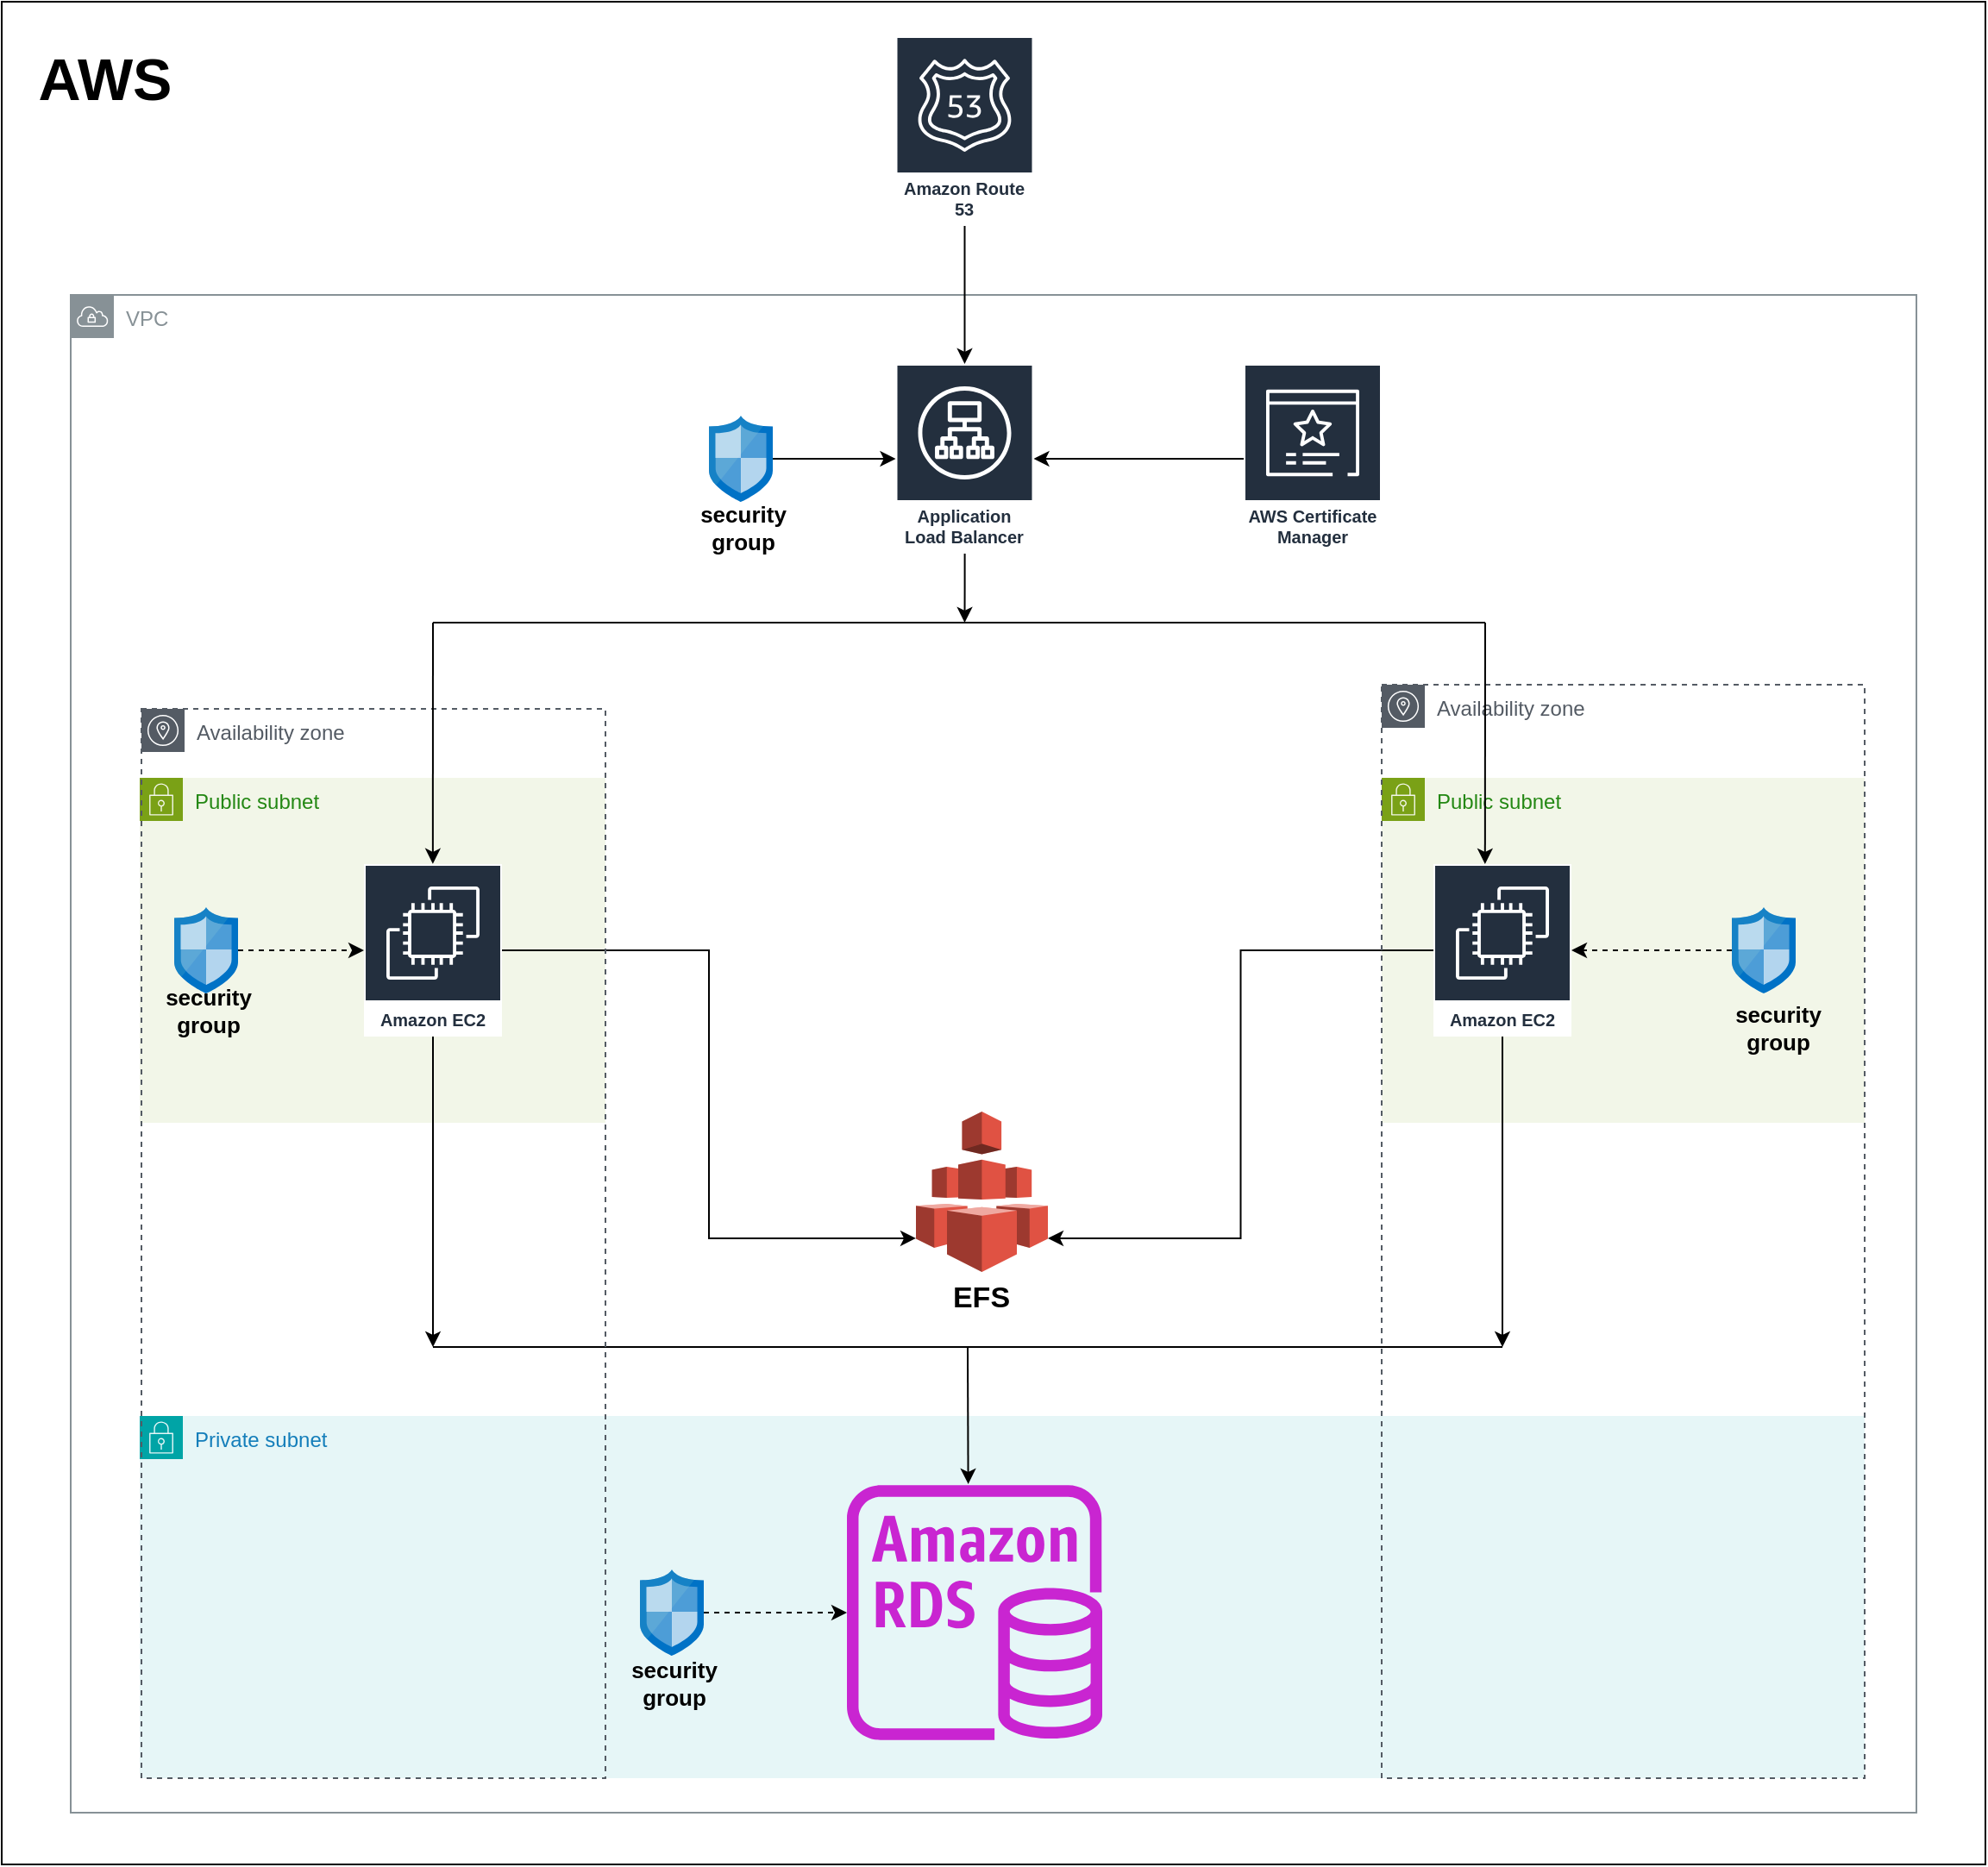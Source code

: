 <mxfile version="25.0.3">
  <diagram name="Page-1" id="exHbjJb1eUm2i2H5MIh6">
    <mxGraphModel dx="1909" dy="1695" grid="1" gridSize="10" guides="1" tooltips="1" connect="1" arrows="1" fold="1" page="1" pageScale="1" pageWidth="850" pageHeight="1100" math="0" shadow="0">
      <root>
        <mxCell id="0" />
        <mxCell id="1" parent="0" />
        <mxCell id="hLEPmnF3xuwa2py_abNP-1" value="" style="rounded=0;whiteSpace=wrap;html=1;" vertex="1" parent="1">
          <mxGeometry x="-190" y="-290" width="1150" height="1080" as="geometry" />
        </mxCell>
        <mxCell id="hLEPmnF3xuwa2py_abNP-2" value="VPC" style="sketch=0;outlineConnect=0;gradientColor=none;html=1;whiteSpace=wrap;fontSize=12;fontStyle=0;shape=mxgraph.aws4.group;grIcon=mxgraph.aws4.group_vpc;strokeColor=#879196;fillColor=none;verticalAlign=top;align=left;spacingLeft=30;fontColor=#879196;dashed=0;" vertex="1" parent="1">
          <mxGeometry x="-150" y="-120" width="1070" height="880" as="geometry" />
        </mxCell>
        <mxCell id="hLEPmnF3xuwa2py_abNP-3" value="Public subnet" style="points=[[0,0],[0.25,0],[0.5,0],[0.75,0],[1,0],[1,0.25],[1,0.5],[1,0.75],[1,1],[0.75,1],[0.5,1],[0.25,1],[0,1],[0,0.75],[0,0.5],[0,0.25]];outlineConnect=0;gradientColor=none;html=1;whiteSpace=wrap;fontSize=12;fontStyle=0;container=1;pointerEvents=0;collapsible=0;recursiveResize=0;shape=mxgraph.aws4.group;grIcon=mxgraph.aws4.group_security_group;grStroke=0;strokeColor=#7AA116;fillColor=#F2F6E8;verticalAlign=top;align=left;spacingLeft=30;fontColor=#248814;dashed=0;" vertex="1" parent="1">
          <mxGeometry x="-110" y="160" width="270" height="200" as="geometry" />
        </mxCell>
        <mxCell id="hLEPmnF3xuwa2py_abNP-23" style="edgeStyle=orthogonalEdgeStyle;rounded=0;orthogonalLoop=1;jettySize=auto;html=1;" edge="1" parent="hLEPmnF3xuwa2py_abNP-3" source="hLEPmnF3xuwa2py_abNP-10">
          <mxGeometry relative="1" as="geometry">
            <mxPoint x="170" y="330" as="targetPoint" />
          </mxGeometry>
        </mxCell>
        <mxCell id="hLEPmnF3xuwa2py_abNP-10" value="Amazon EC2" style="sketch=0;outlineConnect=0;fontColor=#232F3E;gradientColor=none;strokeColor=#ffffff;fillColor=#232F3E;dashed=0;verticalLabelPosition=middle;verticalAlign=bottom;align=center;html=1;whiteSpace=wrap;fontSize=10;fontStyle=1;spacing=3;shape=mxgraph.aws4.productIcon;prIcon=mxgraph.aws4.ec2;" vertex="1" parent="hLEPmnF3xuwa2py_abNP-3">
          <mxGeometry x="130" y="50" width="80" height="100" as="geometry" />
        </mxCell>
        <mxCell id="hLEPmnF3xuwa2py_abNP-26" style="edgeStyle=orthogonalEdgeStyle;rounded=0;orthogonalLoop=1;jettySize=auto;html=1;dashed=1;" edge="1" parent="hLEPmnF3xuwa2py_abNP-3" source="hLEPmnF3xuwa2py_abNP-12" target="hLEPmnF3xuwa2py_abNP-10">
          <mxGeometry relative="1" as="geometry" />
        </mxCell>
        <mxCell id="hLEPmnF3xuwa2py_abNP-12" value="" style="image;sketch=0;aspect=fixed;html=1;points=[];align=center;fontSize=12;image=img/lib/mscae/Network_Security_Groups_Classic.svg;" vertex="1" parent="hLEPmnF3xuwa2py_abNP-3">
          <mxGeometry x="20" y="75" width="37" height="50" as="geometry" />
        </mxCell>
        <mxCell id="hLEPmnF3xuwa2py_abNP-5" value="Public subnet" style="points=[[0,0],[0.25,0],[0.5,0],[0.75,0],[1,0],[1,0.25],[1,0.5],[1,0.75],[1,1],[0.75,1],[0.5,1],[0.25,1],[0,1],[0,0.75],[0,0.5],[0,0.25]];outlineConnect=0;gradientColor=none;html=1;whiteSpace=wrap;fontSize=12;fontStyle=0;container=1;pointerEvents=0;collapsible=0;recursiveResize=0;shape=mxgraph.aws4.group;grIcon=mxgraph.aws4.group_security_group;grStroke=0;strokeColor=#7AA116;fillColor=#F2F6E8;verticalAlign=top;align=left;spacingLeft=30;fontColor=#248814;dashed=0;" vertex="1" parent="1">
          <mxGeometry x="610" y="160" width="280" height="200" as="geometry" />
        </mxCell>
        <mxCell id="hLEPmnF3xuwa2py_abNP-13" value="" style="image;sketch=0;aspect=fixed;html=1;points=[];align=center;fontSize=12;image=img/lib/mscae/Network_Security_Groups_Classic.svg;" vertex="1" parent="hLEPmnF3xuwa2py_abNP-5">
          <mxGeometry x="203" y="75" width="37" height="50" as="geometry" />
        </mxCell>
        <mxCell id="hLEPmnF3xuwa2py_abNP-6" value="Private subnet" style="points=[[0,0],[0.25,0],[0.5,0],[0.75,0],[1,0],[1,0.25],[1,0.5],[1,0.75],[1,1],[0.75,1],[0.5,1],[0.25,1],[0,1],[0,0.75],[0,0.5],[0,0.25]];outlineConnect=0;gradientColor=none;html=1;whiteSpace=wrap;fontSize=12;fontStyle=0;container=1;pointerEvents=0;collapsible=0;recursiveResize=0;shape=mxgraph.aws4.group;grIcon=mxgraph.aws4.group_security_group;grStroke=0;strokeColor=#00A4A6;fillColor=#E6F6F7;verticalAlign=top;align=left;spacingLeft=30;fontColor=#147EBA;dashed=0;" vertex="1" parent="1">
          <mxGeometry x="-110" y="530" width="1000" height="210" as="geometry" />
        </mxCell>
        <mxCell id="hLEPmnF3xuwa2py_abNP-9" value="" style="sketch=0;outlineConnect=0;fontColor=#232F3E;gradientColor=none;fillColor=#C925D1;strokeColor=none;dashed=0;verticalLabelPosition=bottom;verticalAlign=top;align=center;html=1;fontSize=12;fontStyle=0;aspect=fixed;pointerEvents=1;shape=mxgraph.aws4.rds_instance;" vertex="1" parent="hLEPmnF3xuwa2py_abNP-6">
          <mxGeometry x="410" y="40" width="148" height="148" as="geometry" />
        </mxCell>
        <mxCell id="hLEPmnF3xuwa2py_abNP-30" style="edgeStyle=orthogonalEdgeStyle;rounded=0;orthogonalLoop=1;jettySize=auto;html=1;dashed=1;" edge="1" parent="hLEPmnF3xuwa2py_abNP-6" source="hLEPmnF3xuwa2py_abNP-14" target="hLEPmnF3xuwa2py_abNP-9">
          <mxGeometry relative="1" as="geometry" />
        </mxCell>
        <mxCell id="hLEPmnF3xuwa2py_abNP-14" value="" style="image;sketch=0;aspect=fixed;html=1;points=[];align=center;fontSize=12;image=img/lib/mscae/Network_Security_Groups_Classic.svg;" vertex="1" parent="hLEPmnF3xuwa2py_abNP-6">
          <mxGeometry x="290" y="89" width="37" height="50" as="geometry" />
        </mxCell>
        <mxCell id="hLEPmnF3xuwa2py_abNP-24" style="edgeStyle=orthogonalEdgeStyle;rounded=0;orthogonalLoop=1;jettySize=auto;html=1;" edge="1" parent="1" source="hLEPmnF3xuwa2py_abNP-11">
          <mxGeometry relative="1" as="geometry">
            <mxPoint x="680" y="490" as="targetPoint" />
          </mxGeometry>
        </mxCell>
        <mxCell id="hLEPmnF3xuwa2py_abNP-11" value="Amazon EC2" style="sketch=0;outlineConnect=0;fontColor=#232F3E;gradientColor=none;strokeColor=#ffffff;fillColor=#232F3E;dashed=0;verticalLabelPosition=middle;verticalAlign=bottom;align=center;html=1;whiteSpace=wrap;fontSize=10;fontStyle=1;spacing=3;shape=mxgraph.aws4.productIcon;prIcon=mxgraph.aws4.ec2;" vertex="1" parent="1">
          <mxGeometry x="640" y="210" width="80" height="100" as="geometry" />
        </mxCell>
        <mxCell id="hLEPmnF3xuwa2py_abNP-17" value="" style="outlineConnect=0;dashed=0;verticalLabelPosition=bottom;verticalAlign=top;align=center;html=1;shape=mxgraph.aws3.efs;fillColor=#E05243;gradientColor=none;" vertex="1" parent="1">
          <mxGeometry x="340" y="353.5" width="76.5" height="93" as="geometry" />
        </mxCell>
        <mxCell id="hLEPmnF3xuwa2py_abNP-18" value="&lt;font style=&quot;font-size: 17px;&quot;&gt;&lt;b&gt;EFS&lt;/b&gt;&lt;/font&gt;" style="text;html=1;align=center;verticalAlign=middle;whiteSpace=wrap;rounded=0;" vertex="1" parent="1">
          <mxGeometry x="348.25" y="446.5" width="60" height="30" as="geometry" />
        </mxCell>
        <mxCell id="hLEPmnF3xuwa2py_abNP-20" style="edgeStyle=orthogonalEdgeStyle;rounded=0;orthogonalLoop=1;jettySize=auto;html=1;entryX=0;entryY=0.79;entryDx=0;entryDy=0;entryPerimeter=0;" edge="1" parent="1" source="hLEPmnF3xuwa2py_abNP-10" target="hLEPmnF3xuwa2py_abNP-17">
          <mxGeometry relative="1" as="geometry" />
        </mxCell>
        <mxCell id="hLEPmnF3xuwa2py_abNP-21" style="edgeStyle=orthogonalEdgeStyle;rounded=0;orthogonalLoop=1;jettySize=auto;html=1;entryX=1;entryY=0.79;entryDx=0;entryDy=0;entryPerimeter=0;" edge="1" parent="1" source="hLEPmnF3xuwa2py_abNP-11" target="hLEPmnF3xuwa2py_abNP-17">
          <mxGeometry relative="1" as="geometry" />
        </mxCell>
        <mxCell id="hLEPmnF3xuwa2py_abNP-22" value="" style="endArrow=none;html=1;rounded=0;" edge="1" parent="1">
          <mxGeometry width="50" height="50" relative="1" as="geometry">
            <mxPoint x="680" y="490" as="sourcePoint" />
            <mxPoint x="60" y="490" as="targetPoint" />
          </mxGeometry>
        </mxCell>
        <mxCell id="hLEPmnF3xuwa2py_abNP-25" value="" style="endArrow=classic;html=1;rounded=0;entryX=0.475;entryY=-0.005;entryDx=0;entryDy=0;entryPerimeter=0;" edge="1" parent="1" target="hLEPmnF3xuwa2py_abNP-9">
          <mxGeometry width="50" height="50" relative="1" as="geometry">
            <mxPoint x="370" y="490" as="sourcePoint" />
            <mxPoint x="420" y="440" as="targetPoint" />
          </mxGeometry>
        </mxCell>
        <mxCell id="hLEPmnF3xuwa2py_abNP-27" style="edgeStyle=orthogonalEdgeStyle;rounded=0;orthogonalLoop=1;jettySize=auto;html=1;dashed=1;" edge="1" parent="1" source="hLEPmnF3xuwa2py_abNP-13" target="hLEPmnF3xuwa2py_abNP-11">
          <mxGeometry relative="1" as="geometry" />
        </mxCell>
        <mxCell id="hLEPmnF3xuwa2py_abNP-28" value="Availability zone" style="sketch=0;outlineConnect=0;gradientColor=none;html=1;whiteSpace=wrap;fontSize=12;fontStyle=0;shape=mxgraph.aws4.group;grIcon=mxgraph.aws4.group_availability_zone;strokeColor=#545B64;fillColor=none;verticalAlign=top;align=left;spacingLeft=30;fontColor=#545B64;dashed=1;" vertex="1" parent="1">
          <mxGeometry x="-109" y="120" width="269" height="620" as="geometry" />
        </mxCell>
        <mxCell id="hLEPmnF3xuwa2py_abNP-29" value="Availability zone" style="sketch=0;outlineConnect=0;gradientColor=none;html=1;whiteSpace=wrap;fontSize=12;fontStyle=0;shape=mxgraph.aws4.group;grIcon=mxgraph.aws4.group_availability_zone;strokeColor=#545B64;fillColor=none;verticalAlign=top;align=left;spacingLeft=30;fontColor=#545B64;dashed=1;" vertex="1" parent="1">
          <mxGeometry x="610" y="106" width="280" height="634" as="geometry" />
        </mxCell>
        <mxCell id="hLEPmnF3xuwa2py_abNP-35" style="edgeStyle=orthogonalEdgeStyle;rounded=0;orthogonalLoop=1;jettySize=auto;html=1;" edge="1" parent="1" source="hLEPmnF3xuwa2py_abNP-31">
          <mxGeometry relative="1" as="geometry">
            <mxPoint x="368.25" y="70" as="targetPoint" />
          </mxGeometry>
        </mxCell>
        <mxCell id="hLEPmnF3xuwa2py_abNP-31" value="Application Load Balancer" style="sketch=0;outlineConnect=0;fontColor=#232F3E;gradientColor=none;strokeColor=#ffffff;fillColor=#232F3E;dashed=0;verticalLabelPosition=middle;verticalAlign=bottom;align=center;html=1;whiteSpace=wrap;fontSize=10;fontStyle=1;spacing=3;shape=mxgraph.aws4.productIcon;prIcon=mxgraph.aws4.application_load_balancer;" vertex="1" parent="1">
          <mxGeometry x="328.25" y="-80" width="80" height="110" as="geometry" />
        </mxCell>
        <mxCell id="hLEPmnF3xuwa2py_abNP-32" value="" style="endArrow=none;html=1;rounded=0;" edge="1" parent="1">
          <mxGeometry width="50" height="50" relative="1" as="geometry">
            <mxPoint x="60" y="70" as="sourcePoint" />
            <mxPoint x="670" y="70" as="targetPoint" />
          </mxGeometry>
        </mxCell>
        <mxCell id="hLEPmnF3xuwa2py_abNP-33" value="" style="endArrow=classic;html=1;rounded=0;entryX=0.628;entryY=0.145;entryDx=0;entryDy=0;entryPerimeter=0;" edge="1" parent="1" target="hLEPmnF3xuwa2py_abNP-28">
          <mxGeometry width="50" height="50" relative="1" as="geometry">
            <mxPoint x="60" y="70" as="sourcePoint" />
            <mxPoint x="110" y="20" as="targetPoint" />
          </mxGeometry>
        </mxCell>
        <mxCell id="hLEPmnF3xuwa2py_abNP-34" value="" style="endArrow=classic;html=1;rounded=0;entryX=0.214;entryY=0.164;entryDx=0;entryDy=0;entryPerimeter=0;" edge="1" parent="1" target="hLEPmnF3xuwa2py_abNP-29">
          <mxGeometry width="50" height="50" relative="1" as="geometry">
            <mxPoint x="670" y="70" as="sourcePoint" />
            <mxPoint x="720" y="20" as="targetPoint" />
          </mxGeometry>
        </mxCell>
        <mxCell id="hLEPmnF3xuwa2py_abNP-39" style="edgeStyle=orthogonalEdgeStyle;rounded=0;orthogonalLoop=1;jettySize=auto;html=1;" edge="1" parent="1" source="hLEPmnF3xuwa2py_abNP-36" target="hLEPmnF3xuwa2py_abNP-31">
          <mxGeometry relative="1" as="geometry" />
        </mxCell>
        <mxCell id="hLEPmnF3xuwa2py_abNP-36" value="" style="image;sketch=0;aspect=fixed;html=1;points=[];align=center;fontSize=12;image=img/lib/mscae/Network_Security_Groups_Classic.svg;" vertex="1" parent="1">
          <mxGeometry x="220" y="-50" width="37" height="50" as="geometry" />
        </mxCell>
        <mxCell id="hLEPmnF3xuwa2py_abNP-38" style="edgeStyle=orthogonalEdgeStyle;rounded=0;orthogonalLoop=1;jettySize=auto;html=1;" edge="1" parent="1" source="hLEPmnF3xuwa2py_abNP-37" target="hLEPmnF3xuwa2py_abNP-31">
          <mxGeometry relative="1" as="geometry" />
        </mxCell>
        <mxCell id="hLEPmnF3xuwa2py_abNP-37" value="AWS Certificate Manager" style="sketch=0;outlineConnect=0;fontColor=#232F3E;gradientColor=none;strokeColor=#ffffff;fillColor=#232F3E;dashed=0;verticalLabelPosition=middle;verticalAlign=bottom;align=center;html=1;whiteSpace=wrap;fontSize=10;fontStyle=1;spacing=3;shape=mxgraph.aws4.productIcon;prIcon=mxgraph.aws4.certificate_manager_3;" vertex="1" parent="1">
          <mxGeometry x="530" y="-80" width="80" height="110" as="geometry" />
        </mxCell>
        <mxCell id="hLEPmnF3xuwa2py_abNP-42" style="edgeStyle=orthogonalEdgeStyle;rounded=0;orthogonalLoop=1;jettySize=auto;html=1;" edge="1" parent="1" source="hLEPmnF3xuwa2py_abNP-41" target="hLEPmnF3xuwa2py_abNP-31">
          <mxGeometry relative="1" as="geometry" />
        </mxCell>
        <mxCell id="hLEPmnF3xuwa2py_abNP-41" value="Amazon Route 53" style="sketch=0;outlineConnect=0;fontColor=#232F3E;gradientColor=none;strokeColor=#ffffff;fillColor=#232F3E;dashed=0;verticalLabelPosition=middle;verticalAlign=bottom;align=center;html=1;whiteSpace=wrap;fontSize=10;fontStyle=1;spacing=3;shape=mxgraph.aws4.productIcon;prIcon=mxgraph.aws4.route_53;" vertex="1" parent="1">
          <mxGeometry x="328.25" y="-270" width="80" height="110" as="geometry" />
        </mxCell>
        <mxCell id="hLEPmnF3xuwa2py_abNP-43" value="&lt;b&gt;&lt;font style=&quot;font-size: 34px;&quot;&gt;AWS&lt;/font&gt;&lt;/b&gt;" style="text;html=1;align=center;verticalAlign=middle;whiteSpace=wrap;rounded=0;" vertex="1" parent="1">
          <mxGeometry x="-180" y="-280" width="100" height="70" as="geometry" />
        </mxCell>
        <mxCell id="hLEPmnF3xuwa2py_abNP-44" value="&lt;b&gt;&lt;font style=&quot;font-size: 13px;&quot;&gt;security group&lt;/font&gt;&lt;/b&gt;" style="text;html=1;align=center;verticalAlign=middle;whiteSpace=wrap;rounded=0;" vertex="1" parent="1">
          <mxGeometry x="200" width="80" height="30" as="geometry" />
        </mxCell>
        <mxCell id="hLEPmnF3xuwa2py_abNP-45" value="&lt;b&gt;&lt;font style=&quot;font-size: 13px;&quot;&gt;security group&lt;/font&gt;&lt;/b&gt;" style="text;html=1;align=center;verticalAlign=middle;whiteSpace=wrap;rounded=0;" vertex="1" parent="1">
          <mxGeometry x="-110" y="280" width="80" height="30" as="geometry" />
        </mxCell>
        <mxCell id="hLEPmnF3xuwa2py_abNP-46" value="&lt;b&gt;&lt;font style=&quot;font-size: 13px;&quot;&gt;security group&lt;/font&gt;&lt;/b&gt;" style="text;html=1;align=center;verticalAlign=middle;whiteSpace=wrap;rounded=0;" vertex="1" parent="1">
          <mxGeometry x="160" y="670" width="80" height="30" as="geometry" />
        </mxCell>
        <mxCell id="hLEPmnF3xuwa2py_abNP-47" value="&lt;b&gt;&lt;font style=&quot;font-size: 13px;&quot;&gt;security group&lt;/font&gt;&lt;/b&gt;" style="text;html=1;align=center;verticalAlign=middle;whiteSpace=wrap;rounded=0;" vertex="1" parent="1">
          <mxGeometry x="800" y="290" width="80" height="30" as="geometry" />
        </mxCell>
      </root>
    </mxGraphModel>
  </diagram>
</mxfile>
